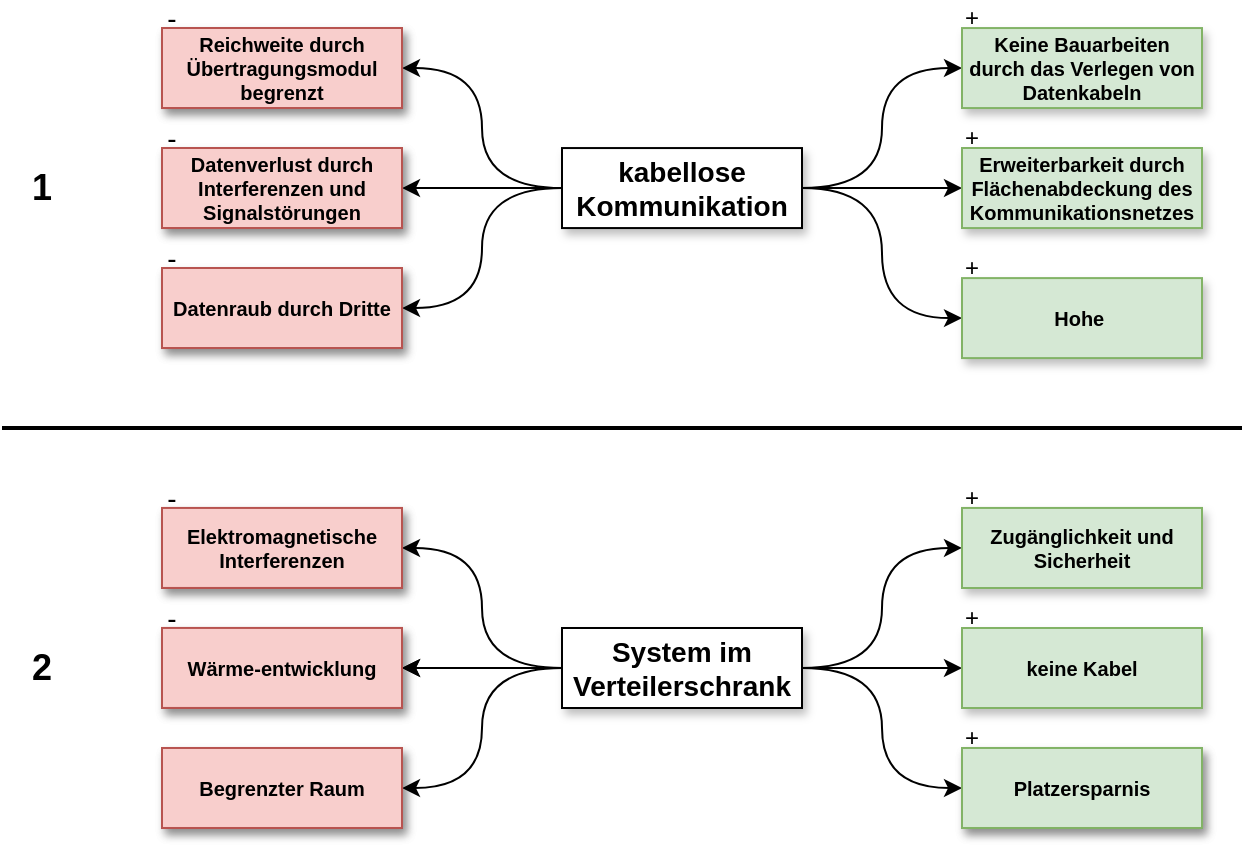 <mxfile version="21.5.0" type="github">
  <diagram name="Seite-1" id="YKaK7DZWDzNLWNBRkbz1">
    <mxGraphModel dx="1185" dy="605" grid="1" gridSize="10" guides="1" tooltips="1" connect="1" arrows="1" fold="1" page="1" pageScale="1" pageWidth="1169" pageHeight="827" math="0" shadow="0">
      <root>
        <mxCell id="0" />
        <mxCell id="1" parent="0" />
        <mxCell id="Zl6-PXg4E4sNv89OZCC7-23" style="edgeStyle=orthogonalEdgeStyle;rounded=0;orthogonalLoop=1;jettySize=auto;html=1;exitX=1;exitY=0.5;exitDx=0;exitDy=0;entryX=0;entryY=0.5;entryDx=0;entryDy=0;curved=1;" edge="1" parent="1" source="Zl6-PXg4E4sNv89OZCC7-29" target="Zl6-PXg4E4sNv89OZCC7-30">
          <mxGeometry relative="1" as="geometry" />
        </mxCell>
        <mxCell id="Zl6-PXg4E4sNv89OZCC7-24" style="edgeStyle=orthogonalEdgeStyle;rounded=0;orthogonalLoop=1;jettySize=auto;html=1;exitX=0;exitY=0.5;exitDx=0;exitDy=0;entryX=1;entryY=0.5;entryDx=0;entryDy=0;curved=1;" edge="1" parent="1" source="Zl6-PXg4E4sNv89OZCC7-29" target="Zl6-PXg4E4sNv89OZCC7-35">
          <mxGeometry relative="1" as="geometry" />
        </mxCell>
        <mxCell id="Zl6-PXg4E4sNv89OZCC7-25" style="edgeStyle=orthogonalEdgeStyle;rounded=0;orthogonalLoop=1;jettySize=auto;html=1;exitX=1;exitY=0.5;exitDx=0;exitDy=0;entryX=0;entryY=0.5;entryDx=0;entryDy=0;curved=1;" edge="1" parent="1" source="Zl6-PXg4E4sNv89OZCC7-29" target="Zl6-PXg4E4sNv89OZCC7-31">
          <mxGeometry relative="1" as="geometry" />
        </mxCell>
        <mxCell id="Zl6-PXg4E4sNv89OZCC7-26" style="edgeStyle=orthogonalEdgeStyle;rounded=0;orthogonalLoop=1;jettySize=auto;html=1;exitX=0;exitY=0.5;exitDx=0;exitDy=0;entryX=1;entryY=0.5;entryDx=0;entryDy=0;" edge="1" parent="1" source="Zl6-PXg4E4sNv89OZCC7-29" target="Zl6-PXg4E4sNv89OZCC7-34">
          <mxGeometry relative="1" as="geometry" />
        </mxCell>
        <mxCell id="Zl6-PXg4E4sNv89OZCC7-27" style="edgeStyle=orthogonalEdgeStyle;rounded=0;orthogonalLoop=1;jettySize=auto;html=1;exitX=1;exitY=0.5;exitDx=0;exitDy=0;entryX=0;entryY=0.5;entryDx=0;entryDy=0;curved=1;" edge="1" parent="1" source="Zl6-PXg4E4sNv89OZCC7-29" target="Zl6-PXg4E4sNv89OZCC7-32">
          <mxGeometry relative="1" as="geometry" />
        </mxCell>
        <mxCell id="Zl6-PXg4E4sNv89OZCC7-28" style="edgeStyle=orthogonalEdgeStyle;rounded=0;orthogonalLoop=1;jettySize=auto;html=1;exitX=0;exitY=0.5;exitDx=0;exitDy=0;entryX=1;entryY=0.5;entryDx=0;entryDy=0;curved=1;" edge="1" parent="1" source="Zl6-PXg4E4sNv89OZCC7-29" target="Zl6-PXg4E4sNv89OZCC7-33">
          <mxGeometry relative="1" as="geometry" />
        </mxCell>
        <mxCell id="Zl6-PXg4E4sNv89OZCC7-29" value="System im Verteilerschrank" style="rounded=0;whiteSpace=wrap;html=1;fontStyle=1;fontSize=14;shadow=1;" vertex="1" parent="1">
          <mxGeometry x="400" y="500" width="120" height="40" as="geometry" />
        </mxCell>
        <mxCell id="Zl6-PXg4E4sNv89OZCC7-30" value="Platzersparnis" style="whiteSpace=wrap;html=1;fontSize=14;rounded=0;fontStyle=1;fillColor=#d5e8d4;strokeColor=#82b366;shadow=1;" vertex="1" parent="1">
          <mxGeometry x="600" y="560.02" width="120" height="40" as="geometry" />
        </mxCell>
        <mxCell id="Zl6-PXg4E4sNv89OZCC7-31" value="keine Kabel" style="whiteSpace=wrap;html=1;fontSize=10;rounded=0;fontStyle=1;fillColor=#d5e8d4;strokeColor=#82b366;shadow=1;" vertex="1" parent="1">
          <mxGeometry x="600" y="500" width="120" height="40" as="geometry" />
        </mxCell>
        <mxCell id="Zl6-PXg4E4sNv89OZCC7-32" value="Zugänglichkeit und Sicherheit" style="whiteSpace=wrap;html=1;fontSize=10;rounded=0;fontStyle=1;fillColor=#d5e8d4;strokeColor=#82b366;shadow=1;" vertex="1" parent="1">
          <mxGeometry x="600" y="439.97" width="120" height="40.03" as="geometry" />
        </mxCell>
        <mxCell id="Zl6-PXg4E4sNv89OZCC7-33" value="Elektromagnetische Interferenzen" style="whiteSpace=wrap;html=1;fontSize=12;rounded=0;fontStyle=1;fillColor=#f8cecc;strokeColor=#b85450;shadow=1;" vertex="1" parent="1">
          <mxGeometry x="200" y="440" width="120" height="40" as="geometry" />
        </mxCell>
        <mxCell id="Zl6-PXg4E4sNv89OZCC7-34" value="Wärme-entwicklung" style="whiteSpace=wrap;html=1;fontSize=14;rounded=0;fontStyle=1;fillColor=#f8cecc;strokeColor=#b85450;shadow=1;" vertex="1" parent="1">
          <mxGeometry x="200" y="500" width="120" height="40" as="geometry" />
        </mxCell>
        <mxCell id="Zl6-PXg4E4sNv89OZCC7-35" value="Begrenzter Raum" style="whiteSpace=wrap;html=1;fontSize=14;rounded=0;fontStyle=1;fillColor=#f8cecc;strokeColor=#b85450;shadow=1;" vertex="1" parent="1">
          <mxGeometry x="200" y="560.02" width="120" height="40" as="geometry" />
        </mxCell>
        <mxCell id="Zl6-PXg4E4sNv89OZCC7-36" value="2" style="rounded=0;whiteSpace=wrap;html=1;strokeColor=none;fontSize=18;fontStyle=1;fillColor=none;" vertex="1" parent="1">
          <mxGeometry x="120" y="500" width="40" height="40" as="geometry" />
        </mxCell>
        <mxCell id="Zl6-PXg4E4sNv89OZCC7-37" value="+" style="rounded=0;whiteSpace=wrap;html=1;fillColor=none;strokeColor=none;" vertex="1" parent="1">
          <mxGeometry x="600" y="549.99" width="10" height="10" as="geometry" />
        </mxCell>
        <mxCell id="Zl6-PXg4E4sNv89OZCC7-38" value="+" style="rounded=0;whiteSpace=wrap;html=1;fillColor=none;strokeColor=none;" vertex="1" parent="1">
          <mxGeometry x="600" y="489.97" width="10" height="10" as="geometry" />
        </mxCell>
        <mxCell id="Zl6-PXg4E4sNv89OZCC7-39" value="+" style="rounded=0;whiteSpace=wrap;html=1;fillColor=none;strokeColor=none;" vertex="1" parent="1">
          <mxGeometry x="600" y="430" width="10" height="10" as="geometry" />
        </mxCell>
        <mxCell id="Zl6-PXg4E4sNv89OZCC7-40" value="-" style="rounded=0;whiteSpace=wrap;html=1;fillColor=none;strokeColor=none;fontSize=14;" vertex="1" parent="1">
          <mxGeometry x="200" y="570" width="10" height="10" as="geometry" />
        </mxCell>
        <mxCell id="Zl6-PXg4E4sNv89OZCC7-41" value="-" style="rounded=0;whiteSpace=wrap;html=1;fillColor=none;strokeColor=none;fontSize=14;" vertex="1" parent="1">
          <mxGeometry x="200" y="490" width="10" height="10" as="geometry" />
        </mxCell>
        <mxCell id="Zl6-PXg4E4sNv89OZCC7-42" value="-" style="rounded=0;whiteSpace=wrap;html=1;fillColor=none;strokeColor=none;fontSize=14;" vertex="1" parent="1">
          <mxGeometry x="200" y="430" width="10" height="10" as="geometry" />
        </mxCell>
        <mxCell id="Zl6-PXg4E4sNv89OZCC7-43" style="edgeStyle=orthogonalEdgeStyle;rounded=0;orthogonalLoop=1;jettySize=auto;html=1;exitX=0;exitY=0.5;exitDx=0;exitDy=0;entryX=1;entryY=0.5;entryDx=0;entryDy=0;curved=1;" edge="1" parent="1" source="Zl6-PXg4E4sNv89OZCC7-49" target="Zl6-PXg4E4sNv89OZCC7-54">
          <mxGeometry relative="1" as="geometry" />
        </mxCell>
        <mxCell id="Zl6-PXg4E4sNv89OZCC7-44" style="edgeStyle=orthogonalEdgeStyle;rounded=0;orthogonalLoop=1;jettySize=auto;html=1;exitX=0;exitY=0.5;exitDx=0;exitDy=0;entryX=1;entryY=0.5;entryDx=0;entryDy=0;curved=1;" edge="1" parent="1" source="Zl6-PXg4E4sNv89OZCC7-49" target="Zl6-PXg4E4sNv89OZCC7-53">
          <mxGeometry relative="1" as="geometry" />
        </mxCell>
        <mxCell id="Zl6-PXg4E4sNv89OZCC7-45" style="edgeStyle=orthogonalEdgeStyle;rounded=0;orthogonalLoop=1;jettySize=auto;html=1;exitX=0;exitY=0.5;exitDx=0;exitDy=0;entryX=1;entryY=0.5;entryDx=0;entryDy=0;curved=1;" edge="1" parent="1" source="Zl6-PXg4E4sNv89OZCC7-49" target="Zl6-PXg4E4sNv89OZCC7-55">
          <mxGeometry relative="1" as="geometry" />
        </mxCell>
        <mxCell id="Zl6-PXg4E4sNv89OZCC7-46" style="edgeStyle=orthogonalEdgeStyle;rounded=0;orthogonalLoop=1;jettySize=auto;html=1;exitX=1;exitY=0.5;exitDx=0;exitDy=0;entryX=0;entryY=0.5;entryDx=0;entryDy=0;curved=1;" edge="1" parent="1" source="Zl6-PXg4E4sNv89OZCC7-49" target="Zl6-PXg4E4sNv89OZCC7-51">
          <mxGeometry relative="1" as="geometry" />
        </mxCell>
        <mxCell id="Zl6-PXg4E4sNv89OZCC7-47" style="edgeStyle=orthogonalEdgeStyle;rounded=0;orthogonalLoop=1;jettySize=auto;html=1;exitX=1;exitY=0.5;exitDx=0;exitDy=0;entryX=0;entryY=0.5;entryDx=0;entryDy=0;curved=1;" edge="1" parent="1" source="Zl6-PXg4E4sNv89OZCC7-49" target="Zl6-PXg4E4sNv89OZCC7-52">
          <mxGeometry relative="1" as="geometry" />
        </mxCell>
        <mxCell id="Zl6-PXg4E4sNv89OZCC7-48" style="edgeStyle=orthogonalEdgeStyle;rounded=0;orthogonalLoop=1;jettySize=auto;html=1;exitX=1;exitY=0.5;exitDx=0;exitDy=0;entryX=0;entryY=0.5;entryDx=0;entryDy=0;curved=1;" edge="1" parent="1" source="Zl6-PXg4E4sNv89OZCC7-49" target="Zl6-PXg4E4sNv89OZCC7-50">
          <mxGeometry relative="1" as="geometry" />
        </mxCell>
        <mxCell id="Zl6-PXg4E4sNv89OZCC7-49" value="kabellose Kommunikation" style="rounded=0;whiteSpace=wrap;html=1;fontStyle=1;fontSize=14;shadow=1;" vertex="1" parent="1">
          <mxGeometry x="400" y="260.03" width="120" height="40" as="geometry" />
        </mxCell>
        <mxCell id="Zl6-PXg4E4sNv89OZCC7-50" value="Hohe&amp;nbsp;" style="whiteSpace=wrap;html=1;fontSize=10;rounded=0;fontStyle=1;fillColor=#d5e8d4;strokeColor=#82b366;shadow=1;" vertex="1" parent="1">
          <mxGeometry x="600" y="325.05" width="120" height="40" as="geometry" />
        </mxCell>
        <mxCell id="Zl6-PXg4E4sNv89OZCC7-51" value="Keine Bauarbeiten durch das Verlegen von Datenkabeln" style="whiteSpace=wrap;html=1;fontSize=10;rounded=0;fontStyle=1;fillColor=#d5e8d4;strokeColor=#82b366;shadow=1;" vertex="1" parent="1">
          <mxGeometry x="600" y="200.03" width="120" height="40" as="geometry" />
        </mxCell>
        <mxCell id="Zl6-PXg4E4sNv89OZCC7-52" value="Erweiterbarkeit durch Flächenabdeckung des Kommunikationsnetzes" style="whiteSpace=wrap;html=1;fontSize=10;rounded=0;fontStyle=1;fillColor=#d5e8d4;strokeColor=#82b366;shadow=1;" vertex="1" parent="1">
          <mxGeometry x="600" y="260" width="120" height="40.03" as="geometry" />
        </mxCell>
        <mxCell id="Zl6-PXg4E4sNv89OZCC7-53" value="Interferenzen und Signalstörungen" style="whiteSpace=wrap;html=1;fontSize=14;rounded=0;fontStyle=1;fillColor=#f8cecc;strokeColor=#b85450;shadow=1;" vertex="1" parent="1">
          <mxGeometry x="200" y="260.03" width="120" height="40" as="geometry" />
        </mxCell>
        <mxCell id="Zl6-PXg4E4sNv89OZCC7-54" value="Begrenzte Reichweite" style="whiteSpace=wrap;html=1;fontSize=14;rounded=0;fontStyle=1;fillColor=#f8cecc;strokeColor=#b85450;shadow=1;" vertex="1" parent="1">
          <mxGeometry x="200" y="200.03" width="120" height="40" as="geometry" />
        </mxCell>
        <mxCell id="Zl6-PXg4E4sNv89OZCC7-55" value="Sicherheits-risiken" style="whiteSpace=wrap;html=1;fontSize=14;rounded=0;fontStyle=1;fillColor=#f8cecc;strokeColor=#b85450;shadow=1;" vertex="1" parent="1">
          <mxGeometry x="200" y="320.03" width="120" height="40" as="geometry" />
        </mxCell>
        <mxCell id="Zl6-PXg4E4sNv89OZCC7-56" value="" style="endArrow=none;html=1;rounded=0;strokeWidth=2;" edge="1" parent="1">
          <mxGeometry width="50" height="50" relative="1" as="geometry">
            <mxPoint x="120" y="400.03" as="sourcePoint" />
            <mxPoint x="740" y="400.03" as="targetPoint" />
          </mxGeometry>
        </mxCell>
        <mxCell id="Zl6-PXg4E4sNv89OZCC7-57" value="1" style="rounded=0;whiteSpace=wrap;html=1;strokeColor=none;fontSize=18;fontStyle=1;fillColor=none;" vertex="1" parent="1">
          <mxGeometry x="120" y="260.03" width="40" height="40" as="geometry" />
        </mxCell>
        <mxCell id="Zl6-PXg4E4sNv89OZCC7-58" value="+" style="rounded=0;whiteSpace=wrap;html=1;fillColor=none;strokeColor=none;" vertex="1" parent="1">
          <mxGeometry x="600" y="315.02" width="10" height="10" as="geometry" />
        </mxCell>
        <mxCell id="Zl6-PXg4E4sNv89OZCC7-59" value="+" style="rounded=0;whiteSpace=wrap;html=1;fillColor=none;strokeColor=none;" vertex="1" parent="1">
          <mxGeometry x="600" y="190" width="10" height="10" as="geometry" />
        </mxCell>
        <mxCell id="Zl6-PXg4E4sNv89OZCC7-60" value="+" style="rounded=0;whiteSpace=wrap;html=1;fillColor=none;strokeColor=none;" vertex="1" parent="1">
          <mxGeometry x="600" y="250.03" width="10" height="10" as="geometry" />
        </mxCell>
        <mxCell id="Zl6-PXg4E4sNv89OZCC7-61" value="-" style="rounded=0;whiteSpace=wrap;html=1;fillColor=none;strokeColor=none;fontSize=14;" vertex="1" parent="1">
          <mxGeometry x="200" y="310.03" width="10" height="10" as="geometry" />
        </mxCell>
        <mxCell id="Zl6-PXg4E4sNv89OZCC7-62" value="-" style="rounded=0;whiteSpace=wrap;html=1;fillColor=none;strokeColor=none;fontSize=14;" vertex="1" parent="1">
          <mxGeometry x="200" y="190.03" width="10" height="10" as="geometry" />
        </mxCell>
        <mxCell id="Zl6-PXg4E4sNv89OZCC7-63" value="-" style="rounded=0;whiteSpace=wrap;html=1;fillColor=none;strokeColor=none;fontSize=14;" vertex="1" parent="1">
          <mxGeometry x="200" y="250.03" width="10" height="10" as="geometry" />
        </mxCell>
        <mxCell id="Zl6-PXg4E4sNv89OZCC7-64" style="edgeStyle=orthogonalEdgeStyle;rounded=0;orthogonalLoop=1;jettySize=auto;html=1;exitX=0;exitY=0.5;exitDx=0;exitDy=0;entryX=1;entryY=0.5;entryDx=0;entryDy=0;curved=1;" edge="1" parent="1">
          <mxGeometry relative="1" as="geometry">
            <mxPoint x="400" y="519.99" as="sourcePoint" />
            <mxPoint x="320" y="519.99" as="targetPoint" />
          </mxGeometry>
        </mxCell>
        <mxCell id="Zl6-PXg4E4sNv89OZCC7-65" value="Reichweite durch Übertragungsmodul begrenzt" style="whiteSpace=wrap;html=1;fontSize=10;rounded=0;fontStyle=1;fillColor=#f8cecc;strokeColor=#b85450;shadow=1;" vertex="1" parent="1">
          <mxGeometry x="200" y="200.0" width="120" height="40" as="geometry" />
        </mxCell>
        <mxCell id="Zl6-PXg4E4sNv89OZCC7-66" value="Datenverlust durch Interferenzen und Signalstörungen" style="whiteSpace=wrap;html=1;fontSize=10;rounded=0;fontStyle=1;fillColor=#f8cecc;strokeColor=#b85450;shadow=1;" vertex="1" parent="1">
          <mxGeometry x="200" y="260" width="120" height="40" as="geometry" />
        </mxCell>
        <mxCell id="Zl6-PXg4E4sNv89OZCC7-67" value="Datenraub durch Dritte" style="whiteSpace=wrap;html=1;fontSize=10;rounded=0;fontStyle=1;fillColor=#f8cecc;strokeColor=#b85450;shadow=1;" vertex="1" parent="1">
          <mxGeometry x="200" y="320" width="120" height="40" as="geometry" />
        </mxCell>
        <mxCell id="Zl6-PXg4E4sNv89OZCC7-68" value="Elektromagnetische Interferenzen" style="whiteSpace=wrap;html=1;fontSize=10;rounded=0;fontStyle=1;fillColor=#f8cecc;strokeColor=#b85450;shadow=1;" vertex="1" parent="1">
          <mxGeometry x="200" y="439.97" width="120" height="40" as="geometry" />
        </mxCell>
        <mxCell id="Zl6-PXg4E4sNv89OZCC7-69" value="Wärme-entwicklung" style="whiteSpace=wrap;html=1;fontSize=10;rounded=0;fontStyle=1;fillColor=#f8cecc;strokeColor=#b85450;shadow=1;" vertex="1" parent="1">
          <mxGeometry x="200" y="499.97" width="120" height="40" as="geometry" />
        </mxCell>
        <mxCell id="Zl6-PXg4E4sNv89OZCC7-70" value="Begrenzter Raum" style="whiteSpace=wrap;html=1;fontSize=10;rounded=0;fontStyle=1;fillColor=#f8cecc;strokeColor=#b85450;shadow=1;" vertex="1" parent="1">
          <mxGeometry x="200" y="559.99" width="120" height="40" as="geometry" />
        </mxCell>
        <mxCell id="Zl6-PXg4E4sNv89OZCC7-71" value="Platzersparnis" style="whiteSpace=wrap;html=1;fontSize=10;rounded=0;fontStyle=1;fillColor=#d5e8d4;strokeColor=#82b366;shadow=1;" vertex="1" parent="1">
          <mxGeometry x="600" y="559.99" width="120" height="40" as="geometry" />
        </mxCell>
      </root>
    </mxGraphModel>
  </diagram>
</mxfile>
